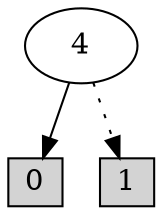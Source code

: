 digraph G {
0 [shape=box, label="0", style=filled, shape=box, height=0.3, width=0.3];
1 [shape=box, label="1", style=filled, shape=box, height=0.3, width=0.3];
11 [label="4"];
11 -> 1 [style=dotted];
11 -> 0 [style=filled];
}

